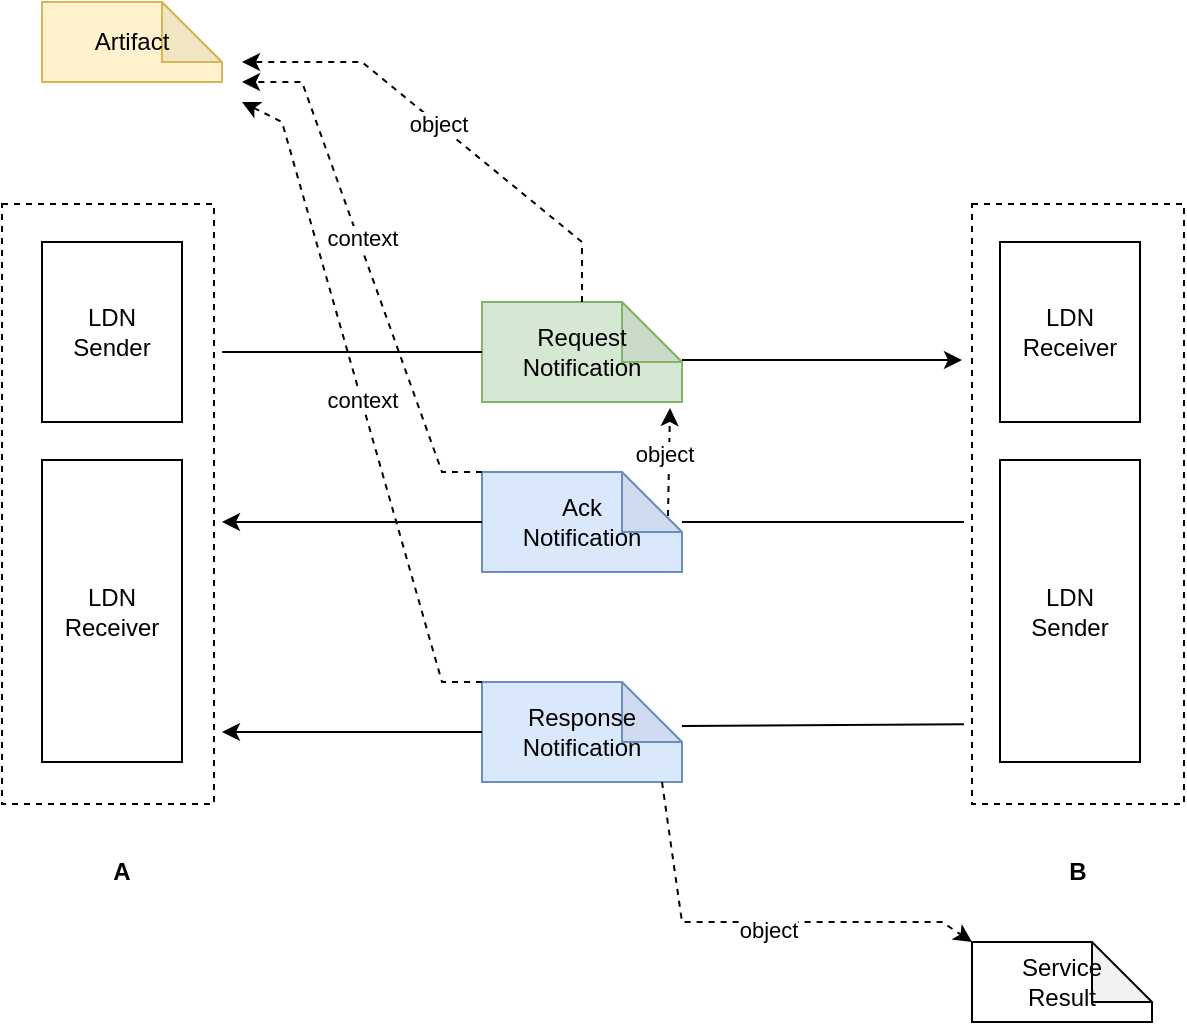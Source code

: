 <mxfile version="17.2.4" type="google"><diagram id="vF4FxbhnrTRUlNstMxr3" name="Page-1"><mxGraphModel grid="1" page="1" gridSize="10" guides="1" tooltips="1" connect="1" arrows="1" fold="1" pageScale="1" pageWidth="1169" pageHeight="827" math="0" shadow="0"><root><mxCell id="0"/><mxCell id="1" parent="0"/><mxCell id="Bnye1cCv__ZKs1gXzRZn-1" value="LDN&lt;br&gt;Sender" style="rounded=0;whiteSpace=wrap;html=1;rotation=0;" vertex="1" parent="1"><mxGeometry x="120" y="260" width="70" height="90" as="geometry"/></mxCell><mxCell id="Bnye1cCv__ZKs1gXzRZn-2" value="Request&lt;br&gt;Notification" style="shape=note;whiteSpace=wrap;html=1;backgroundOutline=1;darkOpacity=0.05;fillColor=#d5e8d4;strokeColor=#82b366;" vertex="1" parent="1"><mxGeometry x="340" y="290" width="100" height="50" as="geometry"/></mxCell><mxCell id="Bnye1cCv__ZKs1gXzRZn-3" value="" style="endArrow=none;html=1;rounded=0;entryX=0;entryY=0.5;entryDx=0;entryDy=0;entryPerimeter=0;" edge="1" parent="1" target="Bnye1cCv__ZKs1gXzRZn-2"><mxGeometry width="50" height="50" relative="1" as="geometry"><mxPoint x="210" y="315" as="sourcePoint"/><mxPoint x="640" y="440" as="targetPoint"/></mxGeometry></mxCell><mxCell id="Bnye1cCv__ZKs1gXzRZn-4" value="" style="endArrow=classic;html=1;rounded=0;exitX=0;exitY=0;exitDx=100;exitDy=40;exitPerimeter=0;" edge="1" parent="1"><mxGeometry width="50" height="50" relative="1" as="geometry"><mxPoint x="440" y="319" as="sourcePoint"/><mxPoint x="580" y="319" as="targetPoint"/></mxGeometry></mxCell><mxCell id="Bnye1cCv__ZKs1gXzRZn-5" value="Artifact" style="shape=note;whiteSpace=wrap;html=1;backgroundOutline=1;darkOpacity=0.05;fillColor=#fff2cc;strokeColor=#d6b656;" vertex="1" parent="1"><mxGeometry x="120" y="140" width="90" height="40" as="geometry"/></mxCell><mxCell id="Bnye1cCv__ZKs1gXzRZn-6" value="" style="endArrow=classic;html=1;rounded=0;exitX=0.5;exitY=0;exitDx=0;exitDy=0;exitPerimeter=0;dashed=1;" edge="1" parent="1" source="Bnye1cCv__ZKs1gXzRZn-2"><mxGeometry width="50" height="50" relative="1" as="geometry"><mxPoint x="390" y="280" as="sourcePoint"/><mxPoint x="220" y="170" as="targetPoint"/><Array as="points"><mxPoint x="390" y="260"/><mxPoint x="280" y="170"/></Array></mxGeometry></mxCell><mxCell id="Bnye1cCv__ZKs1gXzRZn-7" value="object" style="edgeLabel;html=1;align=center;verticalAlign=middle;resizable=0;points=[];" connectable="0" vertex="1" parent="Bnye1cCv__ZKs1gXzRZn-6"><mxGeometry x="0.055" y="1" relative="1" as="geometry"><mxPoint y="-1" as="offset"/></mxGeometry></mxCell><mxCell id="Bnye1cCv__ZKs1gXzRZn-8" value="Ack&lt;br&gt;Notification" style="shape=note;whiteSpace=wrap;html=1;backgroundOutline=1;darkOpacity=0.05;fillColor=#dae8fc;strokeColor=#6c8ebf;" vertex="1" parent="1"><mxGeometry x="340" y="375" width="100" height="50" as="geometry"/></mxCell><mxCell id="Bnye1cCv__ZKs1gXzRZn-9" value="" style="endArrow=none;html=1;rounded=0;entryX=-0.038;entryY=0.53;entryDx=0;entryDy=0;entryPerimeter=0;" edge="1" parent="1" source="Bnye1cCv__ZKs1gXzRZn-8" target="Bnye1cCv__ZKs1gXzRZn-32"><mxGeometry width="50" height="50" relative="1" as="geometry"><mxPoint x="520" y="360" as="sourcePoint"/><mxPoint x="590" y="400" as="targetPoint"/></mxGeometry></mxCell><mxCell id="Bnye1cCv__ZKs1gXzRZn-10" value="" style="endArrow=classic;html=1;rounded=0;exitX=0;exitY=0.5;exitDx=0;exitDy=0;exitPerimeter=0;" edge="1" parent="1" source="Bnye1cCv__ZKs1gXzRZn-8"><mxGeometry width="50" height="50" relative="1" as="geometry"><mxPoint x="520" y="360" as="sourcePoint"/><mxPoint x="210" y="400" as="targetPoint"/></mxGeometry></mxCell><mxCell id="Bnye1cCv__ZKs1gXzRZn-11" value="" style="endArrow=classic;html=1;rounded=0;exitX=0;exitY=0;exitDx=0;exitDy=0;exitPerimeter=0;dashed=1;" edge="1" parent="1" source="Bnye1cCv__ZKs1gXzRZn-8"><mxGeometry width="50" height="50" relative="1" as="geometry"><mxPoint x="520" y="360" as="sourcePoint"/><mxPoint x="220" y="180" as="targetPoint"/><Array as="points"><mxPoint x="320" y="375"/><mxPoint x="250" y="180"/></Array></mxGeometry></mxCell><mxCell id="Bnye1cCv__ZKs1gXzRZn-12" value="context" style="edgeLabel;html=1;align=center;verticalAlign=middle;resizable=0;points=[];" connectable="0" vertex="1" parent="Bnye1cCv__ZKs1gXzRZn-11"><mxGeometry x="0.116" y="-2" relative="1" as="geometry"><mxPoint as="offset"/></mxGeometry></mxCell><mxCell id="Bnye1cCv__ZKs1gXzRZn-13" value="" style="endArrow=classic;html=1;rounded=0;dashed=1;exitX=0.93;exitY=0.44;exitDx=0;exitDy=0;exitPerimeter=0;entryX=0.94;entryY=1.06;entryDx=0;entryDy=0;entryPerimeter=0;" edge="1" parent="1" source="Bnye1cCv__ZKs1gXzRZn-8" target="Bnye1cCv__ZKs1gXzRZn-2"><mxGeometry width="50" height="50" relative="1" as="geometry"><mxPoint x="520" y="360" as="sourcePoint"/><mxPoint x="570" y="310" as="targetPoint"/></mxGeometry></mxCell><mxCell id="Bnye1cCv__ZKs1gXzRZn-14" value="object" style="edgeLabel;html=1;align=center;verticalAlign=middle;resizable=0;points=[];" connectable="0" vertex="1" parent="Bnye1cCv__ZKs1gXzRZn-13"><mxGeometry x="0.146" y="3" relative="1" as="geometry"><mxPoint as="offset"/></mxGeometry></mxCell><mxCell id="Bnye1cCv__ZKs1gXzRZn-15" value="Response&lt;br&gt;Notification" style="shape=note;whiteSpace=wrap;html=1;backgroundOutline=1;darkOpacity=0.05;fillColor=#dae8fc;strokeColor=#6c8ebf;" vertex="1" parent="1"><mxGeometry x="340" y="480" width="100" height="50" as="geometry"/></mxCell><mxCell id="Bnye1cCv__ZKs1gXzRZn-16" value="" style="endArrow=none;html=1;rounded=0;entryX=-0.038;entryY=0.867;entryDx=0;entryDy=0;entryPerimeter=0;exitX=1;exitY=0.44;exitDx=0;exitDy=0;exitPerimeter=0;" edge="1" parent="1" source="Bnye1cCv__ZKs1gXzRZn-15" target="Bnye1cCv__ZKs1gXzRZn-32"><mxGeometry width="50" height="50" relative="1" as="geometry"><mxPoint x="520" y="360" as="sourcePoint"/><mxPoint x="587.97" y="499.96" as="targetPoint"/></mxGeometry></mxCell><mxCell id="Bnye1cCv__ZKs1gXzRZn-17" value="" style="endArrow=classic;html=1;rounded=0;exitX=0;exitY=0.5;exitDx=0;exitDy=0;exitPerimeter=0;" edge="1" parent="1" source="Bnye1cCv__ZKs1gXzRZn-15"><mxGeometry width="50" height="50" relative="1" as="geometry"><mxPoint x="520" y="360" as="sourcePoint"/><mxPoint x="210" y="505" as="targetPoint"/></mxGeometry></mxCell><mxCell id="Bnye1cCv__ZKs1gXzRZn-18" value="context" style="endArrow=classic;html=1;rounded=0;exitX=0;exitY=0;exitDx=0;exitDy=0;exitPerimeter=0;dashed=1;" edge="1" parent="1" source="Bnye1cCv__ZKs1gXzRZn-15"><mxGeometry width="50" height="50" relative="1" as="geometry"><mxPoint x="520" y="360" as="sourcePoint"/><mxPoint x="220" y="190" as="targetPoint"/><Array as="points"><mxPoint x="320" y="480"/><mxPoint x="240" y="200"/></Array></mxGeometry></mxCell><mxCell id="Bnye1cCv__ZKs1gXzRZn-19" value="Service&lt;br&gt;Result" style="shape=note;whiteSpace=wrap;html=1;backgroundOutline=1;darkOpacity=0.05;" vertex="1" parent="1"><mxGeometry x="585" y="610" width="90" height="40" as="geometry"/></mxCell><mxCell id="Bnye1cCv__ZKs1gXzRZn-20" value="" style="endArrow=classic;html=1;rounded=0;dashed=1;exitX=0.9;exitY=1;exitDx=0;exitDy=0;exitPerimeter=0;entryX=0;entryY=0;entryDx=0;entryDy=0;entryPerimeter=0;" edge="1" parent="1" source="Bnye1cCv__ZKs1gXzRZn-15" target="Bnye1cCv__ZKs1gXzRZn-19"><mxGeometry width="50" height="50" relative="1" as="geometry"><mxPoint x="520" y="360" as="sourcePoint"/><mxPoint x="580" y="590" as="targetPoint"/><Array as="points"><mxPoint x="440" y="600"/><mxPoint x="570" y="600"/></Array></mxGeometry></mxCell><mxCell id="Bnye1cCv__ZKs1gXzRZn-21" value="object" style="edgeLabel;html=1;align=center;verticalAlign=middle;resizable=0;points=[];" connectable="0" vertex="1" parent="Bnye1cCv__ZKs1gXzRZn-20"><mxGeometry x="0.035" y="-4" relative="1" as="geometry"><mxPoint as="offset"/></mxGeometry></mxCell><mxCell id="Bnye1cCv__ZKs1gXzRZn-25" value="LDN&lt;br&gt;Receiver" style="rounded=0;whiteSpace=wrap;html=1;rotation=0;" vertex="1" parent="1"><mxGeometry x="599" y="260" width="70" height="90" as="geometry"/></mxCell><mxCell id="Bnye1cCv__ZKs1gXzRZn-26" value="LDN&lt;br&gt;Sender" style="rounded=0;whiteSpace=wrap;html=1;rotation=0;" vertex="1" parent="1"><mxGeometry x="599" y="369" width="70" height="151" as="geometry"/></mxCell><mxCell id="Bnye1cCv__ZKs1gXzRZn-27" value="LDN&lt;br&gt;Receiver" style="rounded=0;whiteSpace=wrap;html=1;rotation=0;" vertex="1" parent="1"><mxGeometry x="120" y="369" width="70" height="151" as="geometry"/></mxCell><mxCell id="Bnye1cCv__ZKs1gXzRZn-32" value="" style="rounded=0;whiteSpace=wrap;html=1;fillColor=none;dashed=1;" vertex="1" parent="1"><mxGeometry x="585" y="241" width="106" height="300" as="geometry"/></mxCell><mxCell id="Bnye1cCv__ZKs1gXzRZn-33" value="" style="rounded=0;whiteSpace=wrap;html=1;fillColor=none;dashed=1;" vertex="1" parent="1"><mxGeometry x="100" y="241" width="106" height="300" as="geometry"/></mxCell><mxCell id="Bnye1cCv__ZKs1gXzRZn-34" value="&lt;b&gt;A&lt;/b&gt;" style="text;html=1;strokeColor=none;fillColor=none;align=center;verticalAlign=middle;whiteSpace=wrap;rounded=0;dashed=1;" vertex="1" parent="1"><mxGeometry x="130" y="560" width="60" height="30" as="geometry"/></mxCell><mxCell id="Bnye1cCv__ZKs1gXzRZn-35" value="&lt;b&gt;B&lt;/b&gt;" style="text;html=1;strokeColor=none;fillColor=none;align=center;verticalAlign=middle;whiteSpace=wrap;rounded=0;dashed=1;" vertex="1" parent="1"><mxGeometry x="608" y="560" width="60" height="30" as="geometry"/></mxCell></root></mxGraphModel></diagram></mxfile>